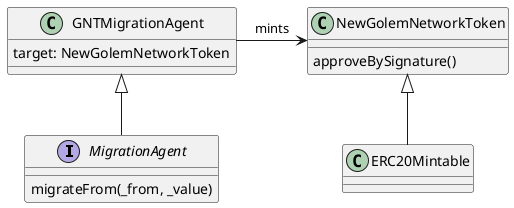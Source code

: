 @startuml

interface MigrationAgent {
    migrateFrom(_from, _value)
}
class GNTMigrationAgent {
    target: NewGolemNetworkToken
}
GNTMigrationAgent -> NewGolemNetworkToken : mints
GNTMigrationAgent <|-- MigrationAgent

class ERC20Mintable {
}

class NewGolemNetworkToken {
    approveBySignature()
}

NewGolemNetworkToken <|-- ERC20Mintable

@enduml
